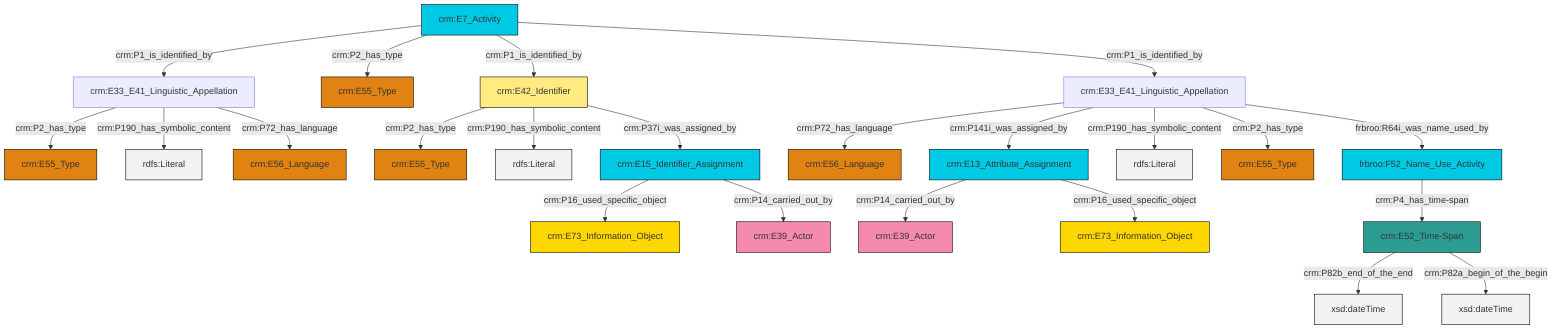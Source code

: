graph TD
classDef Literal fill:#f2f2f2,stroke:#000000;
classDef CRM_Entity fill:#FFFFFF,stroke:#000000;
classDef Temporal_Entity fill:#00C9E6, stroke:#000000;
classDef Type fill:#E18312, stroke:#000000;
classDef Time-Span fill:#2C9C91, stroke:#000000;
classDef Appellation fill:#FFEB7F, stroke:#000000;
classDef Place fill:#008836, stroke:#000000;
classDef Persistent_Item fill:#B266B2, stroke:#000000;
classDef Conceptual_Object fill:#FFD700, stroke:#000000;
classDef Physical_Thing fill:#D2B48C, stroke:#000000;
classDef Actor fill:#f58aad, stroke:#000000;
classDef PC_Classes fill:#4ce600, stroke:#000000;
classDef Multi fill:#cccccc,stroke:#000000;

2["crm:E15_Identifier_Assignment"]:::Temporal_Entity -->|crm:P16_used_specific_object| 3["crm:E73_Information_Object"]:::Conceptual_Object
4["crm:E33_E41_Linguistic_Appellation"]:::Default -->|crm:P72_has_language| 5["crm:E56_Language"]:::Type
8["crm:E52_Time-Span"]:::Time-Span -->|crm:P82b_end_of_the_end| 9[xsd:dateTime]:::Literal
4["crm:E33_E41_Linguistic_Appellation"]:::Default -->|crm:P141i_was_assigned_by| 14["crm:E13_Attribute_Assignment"]:::Temporal_Entity
15["crm:E42_Identifier"]:::Appellation -->|crm:P2_has_type| 16["crm:E55_Type"]:::Type
17["crm:E7_Activity"]:::Temporal_Entity -->|crm:P1_is_identified_by| 6["crm:E33_E41_Linguistic_Appellation"]:::Default
6["crm:E33_E41_Linguistic_Appellation"]:::Default -->|crm:P2_has_type| 10["crm:E55_Type"]:::Type
8["crm:E52_Time-Span"]:::Time-Span -->|crm:P82a_begin_of_the_begin| 20[xsd:dateTime]:::Literal
17["crm:E7_Activity"]:::Temporal_Entity -->|crm:P2_has_type| 18["crm:E55_Type"]:::Type
6["crm:E33_E41_Linguistic_Appellation"]:::Default -->|crm:P190_has_symbolic_content| 25[rdfs:Literal]:::Literal
14["crm:E13_Attribute_Assignment"]:::Temporal_Entity -->|crm:P14_carried_out_by| 27["crm:E39_Actor"]:::Actor
2["crm:E15_Identifier_Assignment"]:::Temporal_Entity -->|crm:P14_carried_out_by| 28["crm:E39_Actor"]:::Actor
17["crm:E7_Activity"]:::Temporal_Entity -->|crm:P1_is_identified_by| 15["crm:E42_Identifier"]:::Appellation
6["crm:E33_E41_Linguistic_Appellation"]:::Default -->|crm:P72_has_language| 0["crm:E56_Language"]:::Type
4["crm:E33_E41_Linguistic_Appellation"]:::Default -->|crm:P190_has_symbolic_content| 32[rdfs:Literal]:::Literal
17["crm:E7_Activity"]:::Temporal_Entity -->|crm:P1_is_identified_by| 4["crm:E33_E41_Linguistic_Appellation"]:::Default
15["crm:E42_Identifier"]:::Appellation -->|crm:P190_has_symbolic_content| 39[rdfs:Literal]:::Literal
15["crm:E42_Identifier"]:::Appellation -->|crm:P37i_was_assigned_by| 2["crm:E15_Identifier_Assignment"]:::Temporal_Entity
36["frbroo:F52_Name_Use_Activity"]:::Temporal_Entity -->|crm:P4_has_time-span| 8["crm:E52_Time-Span"]:::Time-Span
4["crm:E33_E41_Linguistic_Appellation"]:::Default -->|crm:P2_has_type| 30["crm:E55_Type"]:::Type
4["crm:E33_E41_Linguistic_Appellation"]:::Default -->|frbroo:R64i_was_name_used_by| 36["frbroo:F52_Name_Use_Activity"]:::Temporal_Entity
14["crm:E13_Attribute_Assignment"]:::Temporal_Entity -->|crm:P16_used_specific_object| 21["crm:E73_Information_Object"]:::Conceptual_Object
